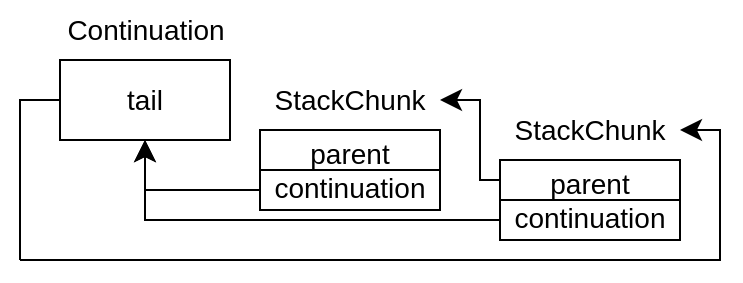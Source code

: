 <mxfile version="23.0.2" type="github" pages="3">
  <diagram name="Continuation-Aufbau" id="04cF9DoUuZVYEKPFIHaq">
    <mxGraphModel dx="672" dy="565" grid="1" gridSize="10" guides="1" tooltips="1" connect="1" arrows="1" fold="1" page="1" pageScale="1" pageWidth="827" pageHeight="1169" math="0" shadow="0">
      <root>
        <mxCell id="0" />
        <mxCell id="1" parent="0" />
        <mxCell id="MSUo-_zAgy0gxNMpia8s-1" value="&lt;font style=&quot;font-size: 14px;&quot;&gt;tail&lt;/font&gt;" style="rounded=0;whiteSpace=wrap;html=1;" vertex="1" parent="1">
          <mxGeometry x="70" y="110" width="85" height="40" as="geometry" />
        </mxCell>
        <mxCell id="MSUo-_zAgy0gxNMpia8s-3" value="&lt;font style=&quot;font-size: 14px;&quot;&gt;Continuation&lt;/font&gt;" style="text;html=1;strokeColor=none;fillColor=none;align=center;verticalAlign=middle;whiteSpace=wrap;rounded=0;" vertex="1" parent="1">
          <mxGeometry x="82.5" y="80" width="60" height="30" as="geometry" />
        </mxCell>
        <mxCell id="MSUo-_zAgy0gxNMpia8s-12" value="&lt;font style=&quot;font-size: 14px;&quot;&gt;parent&lt;br&gt;continuation&lt;br&gt;&lt;/font&gt;" style="rounded=0;whiteSpace=wrap;html=1;" vertex="1" parent="1">
          <mxGeometry x="170" y="145" width="90" height="40" as="geometry" />
        </mxCell>
        <mxCell id="MSUo-_zAgy0gxNMpia8s-13" value="&lt;font style=&quot;font-size: 14px;&quot;&gt;StackChunk&lt;/font&gt;" style="text;html=1;strokeColor=none;fillColor=none;align=center;verticalAlign=middle;whiteSpace=wrap;rounded=0;" vertex="1" parent="1">
          <mxGeometry x="185" y="115" width="60" height="30" as="geometry" />
        </mxCell>
        <mxCell id="MSUo-_zAgy0gxNMpia8s-20" value="" style="line;strokeWidth=1;fillColor=none;align=left;verticalAlign=middle;spacingTop=-1;spacingLeft=3;spacingRight=3;rotatable=0;labelPosition=right;points=[];portConstraint=eastwest;strokeColor=inherit;" vertex="1" parent="1">
          <mxGeometry x="170" y="161" width="90" height="8" as="geometry" />
        </mxCell>
        <mxCell id="MSUo-_zAgy0gxNMpia8s-21" value="&lt;font style=&quot;font-size: 14px;&quot;&gt;parent&lt;br&gt;continuation&lt;br&gt;&lt;/font&gt;" style="rounded=0;whiteSpace=wrap;html=1;" vertex="1" parent="1">
          <mxGeometry x="290" y="160" width="90" height="40" as="geometry" />
        </mxCell>
        <mxCell id="MSUo-_zAgy0gxNMpia8s-22" value="&lt;font style=&quot;font-size: 14px;&quot;&gt;StackChunk&lt;/font&gt;" style="text;html=1;strokeColor=none;fillColor=none;align=center;verticalAlign=middle;whiteSpace=wrap;rounded=0;" vertex="1" parent="1">
          <mxGeometry x="305" y="130" width="60" height="30" as="geometry" />
        </mxCell>
        <mxCell id="MSUo-_zAgy0gxNMpia8s-23" value="" style="line;strokeWidth=1;fillColor=none;align=left;verticalAlign=middle;spacingTop=-1;spacingLeft=3;spacingRight=3;rotatable=0;labelPosition=right;points=[];portConstraint=eastwest;strokeColor=inherit;" vertex="1" parent="1">
          <mxGeometry x="290" y="176" width="90" height="8" as="geometry" />
        </mxCell>
        <mxCell id="MSUo-_zAgy0gxNMpia8s-25" value="" style="edgeStyle=orthogonalEdgeStyle;elbow=vertical;endArrow=classic;html=1;rounded=0;endSize=8;startSize=8;entryX=0.5;entryY=1;entryDx=0;entryDy=0;exitX=0;exitY=0.75;exitDx=0;exitDy=0;" edge="1" parent="1" source="MSUo-_zAgy0gxNMpia8s-12" target="MSUo-_zAgy0gxNMpia8s-1">
          <mxGeometry width="50" height="50" relative="1" as="geometry">
            <mxPoint x="80" y="320" as="sourcePoint" />
            <mxPoint x="130" y="270" as="targetPoint" />
          </mxGeometry>
        </mxCell>
        <mxCell id="MSUo-_zAgy0gxNMpia8s-26" value="" style="edgeStyle=elbowEdgeStyle;elbow=horizontal;endArrow=classic;html=1;curved=0;rounded=0;endSize=8;startSize=8;exitX=0;exitY=0.25;exitDx=0;exitDy=0;" edge="1" parent="1" source="MSUo-_zAgy0gxNMpia8s-21">
          <mxGeometry width="50" height="50" relative="1" as="geometry">
            <mxPoint x="290" y="160" as="sourcePoint" />
            <mxPoint x="260" y="130" as="targetPoint" />
            <Array as="points">
              <mxPoint x="280" y="150" />
            </Array>
          </mxGeometry>
        </mxCell>
        <mxCell id="MSUo-_zAgy0gxNMpia8s-27" value="" style="edgeStyle=orthogonalEdgeStyle;elbow=vertical;endArrow=classic;html=1;rounded=0;endSize=8;startSize=8;entryX=0.5;entryY=1;entryDx=0;entryDy=0;exitX=0;exitY=0.75;exitDx=0;exitDy=0;" edge="1" parent="1" source="MSUo-_zAgy0gxNMpia8s-21" target="MSUo-_zAgy0gxNMpia8s-1">
          <mxGeometry width="50" height="50" relative="1" as="geometry">
            <mxPoint x="260" y="250" as="sourcePoint" />
            <mxPoint x="130" y="270" as="targetPoint" />
          </mxGeometry>
        </mxCell>
        <mxCell id="MSUo-_zAgy0gxNMpia8s-29" value="" style="edgeStyle=elbowEdgeStyle;elbow=horizontal;endArrow=classic;html=1;curved=0;rounded=0;endSize=8;startSize=8;" edge="1" parent="1">
          <mxGeometry width="50" height="50" relative="1" as="geometry">
            <mxPoint x="50" y="210" as="sourcePoint" />
            <mxPoint x="380" y="145" as="targetPoint" />
            <Array as="points">
              <mxPoint x="400" y="170" />
            </Array>
          </mxGeometry>
        </mxCell>
        <mxCell id="MSUo-_zAgy0gxNMpia8s-30" value="" style="endArrow=none;html=1;rounded=0;entryX=0;entryY=0.5;entryDx=0;entryDy=0;" edge="1" parent="1" target="MSUo-_zAgy0gxNMpia8s-1">
          <mxGeometry width="50" height="50" relative="1" as="geometry">
            <mxPoint x="50" y="210" as="sourcePoint" />
            <mxPoint x="40" y="130" as="targetPoint" />
            <Array as="points">
              <mxPoint x="50" y="130" />
            </Array>
          </mxGeometry>
        </mxCell>
      </root>
    </mxGraphModel>
  </diagram>
  <diagram id="x0Vqumwhd2hSMHv3u7ik" name="Allgemeiner-Userspace-ContextSwitch">
    <mxGraphModel dx="672" dy="565" grid="1" gridSize="10" guides="1" tooltips="1" connect="1" arrows="1" fold="1" page="1" pageScale="1" pageWidth="827" pageHeight="1169" math="0" shadow="0">
      <root>
        <mxCell id="0" />
        <mxCell id="1" parent="0" />
      </root>
    </mxGraphModel>
  </diagram>
  <diagram id="PvlZ2Fw8HFAYs198jI2C" name="Continuation-ContextSwitch">
    <mxGraphModel dx="672" dy="565" grid="1" gridSize="10" guides="1" tooltips="1" connect="1" arrows="1" fold="1" page="1" pageScale="1" pageWidth="827" pageHeight="1169" math="0" shadow="0">
      <root>
        <mxCell id="0" />
        <mxCell id="1" parent="0" />
      </root>
    </mxGraphModel>
  </diagram>
</mxfile>
